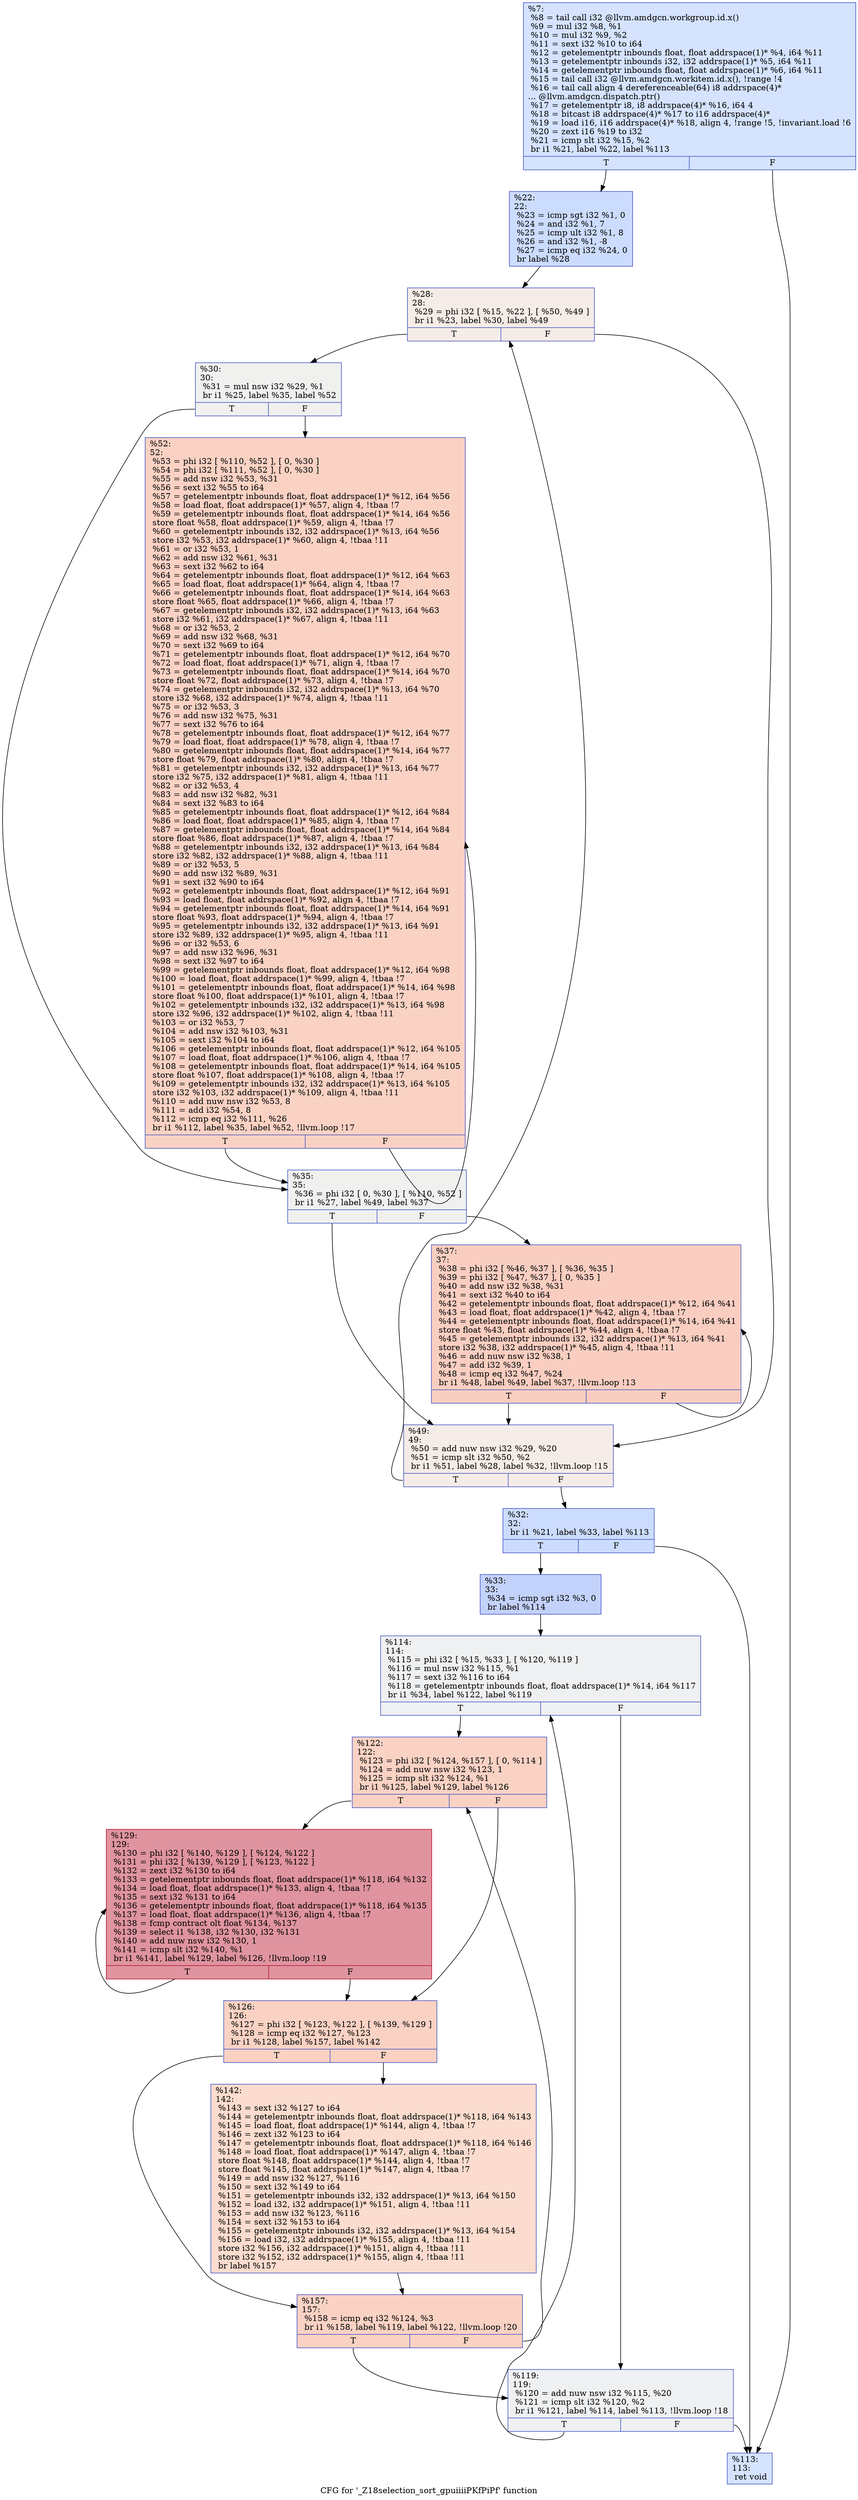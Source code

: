 digraph "CFG for '_Z18selection_sort_gpuiiiiPKfPiPf' function" {
	label="CFG for '_Z18selection_sort_gpuiiiiPKfPiPf' function";

	Node0x5c57300 [shape=record,color="#3d50c3ff", style=filled, fillcolor="#a1c0ff70",label="{%7:\l  %8 = tail call i32 @llvm.amdgcn.workgroup.id.x()\l  %9 = mul i32 %8, %1\l  %10 = mul i32 %9, %2\l  %11 = sext i32 %10 to i64\l  %12 = getelementptr inbounds float, float addrspace(1)* %4, i64 %11\l  %13 = getelementptr inbounds i32, i32 addrspace(1)* %5, i64 %11\l  %14 = getelementptr inbounds float, float addrspace(1)* %6, i64 %11\l  %15 = tail call i32 @llvm.amdgcn.workitem.id.x(), !range !4\l  %16 = tail call align 4 dereferenceable(64) i8 addrspace(4)*\l... @llvm.amdgcn.dispatch.ptr()\l  %17 = getelementptr i8, i8 addrspace(4)* %16, i64 4\l  %18 = bitcast i8 addrspace(4)* %17 to i16 addrspace(4)*\l  %19 = load i16, i16 addrspace(4)* %18, align 4, !range !5, !invariant.load !6\l  %20 = zext i16 %19 to i32\l  %21 = icmp slt i32 %15, %2\l  br i1 %21, label %22, label %113\l|{<s0>T|<s1>F}}"];
	Node0x5c57300:s0 -> Node0x5c594e0;
	Node0x5c57300:s1 -> Node0x5c59570;
	Node0x5c594e0 [shape=record,color="#3d50c3ff", style=filled, fillcolor="#8caffe70",label="{%22:\l22:                                               \l  %23 = icmp sgt i32 %1, 0\l  %24 = and i32 %1, 7\l  %25 = icmp ult i32 %1, 8\l  %26 = and i32 %1, -8\l  %27 = icmp eq i32 %24, 0\l  br label %28\l}"];
	Node0x5c594e0 -> Node0x5c59a10;
	Node0x5c59a10 [shape=record,color="#3d50c3ff", style=filled, fillcolor="#ead5c970",label="{%28:\l28:                                               \l  %29 = phi i32 [ %15, %22 ], [ %50, %49 ]\l  br i1 %23, label %30, label %49\l|{<s0>T|<s1>F}}"];
	Node0x5c59a10:s0 -> Node0x5c59c40;
	Node0x5c59a10:s1 -> Node0x5c59b00;
	Node0x5c59c40 [shape=record,color="#3d50c3ff", style=filled, fillcolor="#dedcdb70",label="{%30:\l30:                                               \l  %31 = mul nsw i32 %29, %1\l  br i1 %25, label %35, label %52\l|{<s0>T|<s1>F}}"];
	Node0x5c59c40:s0 -> Node0x5c59e10;
	Node0x5c59c40:s1 -> Node0x5c59e60;
	Node0x5c59fa0 [shape=record,color="#3d50c3ff", style=filled, fillcolor="#8caffe70",label="{%32:\l32:                                               \l  br i1 %21, label %33, label %113\l|{<s0>T|<s1>F}}"];
	Node0x5c59fa0:s0 -> Node0x5c58890;
	Node0x5c59fa0:s1 -> Node0x5c59570;
	Node0x5c58890 [shape=record,color="#3d50c3ff", style=filled, fillcolor="#779af770",label="{%33:\l33:                                               \l  %34 = icmp sgt i32 %3, 0\l  br label %114\l}"];
	Node0x5c58890 -> Node0x5c5a2d0;
	Node0x5c59e10 [shape=record,color="#3d50c3ff", style=filled, fillcolor="#dedcdb70",label="{%35:\l35:                                               \l  %36 = phi i32 [ 0, %30 ], [ %110, %52 ]\l  br i1 %27, label %49, label %37\l|{<s0>T|<s1>F}}"];
	Node0x5c59e10:s0 -> Node0x5c59b00;
	Node0x5c59e10:s1 -> Node0x5c5a470;
	Node0x5c5a470 [shape=record,color="#3d50c3ff", style=filled, fillcolor="#f2907270",label="{%37:\l37:                                               \l  %38 = phi i32 [ %46, %37 ], [ %36, %35 ]\l  %39 = phi i32 [ %47, %37 ], [ 0, %35 ]\l  %40 = add nsw i32 %38, %31\l  %41 = sext i32 %40 to i64\l  %42 = getelementptr inbounds float, float addrspace(1)* %12, i64 %41\l  %43 = load float, float addrspace(1)* %42, align 4, !tbaa !7\l  %44 = getelementptr inbounds float, float addrspace(1)* %14, i64 %41\l  store float %43, float addrspace(1)* %44, align 4, !tbaa !7\l  %45 = getelementptr inbounds i32, i32 addrspace(1)* %13, i64 %41\l  store i32 %38, i32 addrspace(1)* %45, align 4, !tbaa !11\l  %46 = add nuw nsw i32 %38, 1\l  %47 = add i32 %39, 1\l  %48 = icmp eq i32 %47, %24\l  br i1 %48, label %49, label %37, !llvm.loop !13\l|{<s0>T|<s1>F}}"];
	Node0x5c5a470:s0 -> Node0x5c59b00;
	Node0x5c5a470:s1 -> Node0x5c5a470;
	Node0x5c59b00 [shape=record,color="#3d50c3ff", style=filled, fillcolor="#ead5c970",label="{%49:\l49:                                               \l  %50 = add nuw nsw i32 %29, %20\l  %51 = icmp slt i32 %50, %2\l  br i1 %51, label %28, label %32, !llvm.loop !15\l|{<s0>T|<s1>F}}"];
	Node0x5c59b00:s0 -> Node0x5c59a10;
	Node0x5c59b00:s1 -> Node0x5c59fa0;
	Node0x5c59e60 [shape=record,color="#3d50c3ff", style=filled, fillcolor="#f4987a70",label="{%52:\l52:                                               \l  %53 = phi i32 [ %110, %52 ], [ 0, %30 ]\l  %54 = phi i32 [ %111, %52 ], [ 0, %30 ]\l  %55 = add nsw i32 %53, %31\l  %56 = sext i32 %55 to i64\l  %57 = getelementptr inbounds float, float addrspace(1)* %12, i64 %56\l  %58 = load float, float addrspace(1)* %57, align 4, !tbaa !7\l  %59 = getelementptr inbounds float, float addrspace(1)* %14, i64 %56\l  store float %58, float addrspace(1)* %59, align 4, !tbaa !7\l  %60 = getelementptr inbounds i32, i32 addrspace(1)* %13, i64 %56\l  store i32 %53, i32 addrspace(1)* %60, align 4, !tbaa !11\l  %61 = or i32 %53, 1\l  %62 = add nsw i32 %61, %31\l  %63 = sext i32 %62 to i64\l  %64 = getelementptr inbounds float, float addrspace(1)* %12, i64 %63\l  %65 = load float, float addrspace(1)* %64, align 4, !tbaa !7\l  %66 = getelementptr inbounds float, float addrspace(1)* %14, i64 %63\l  store float %65, float addrspace(1)* %66, align 4, !tbaa !7\l  %67 = getelementptr inbounds i32, i32 addrspace(1)* %13, i64 %63\l  store i32 %61, i32 addrspace(1)* %67, align 4, !tbaa !11\l  %68 = or i32 %53, 2\l  %69 = add nsw i32 %68, %31\l  %70 = sext i32 %69 to i64\l  %71 = getelementptr inbounds float, float addrspace(1)* %12, i64 %70\l  %72 = load float, float addrspace(1)* %71, align 4, !tbaa !7\l  %73 = getelementptr inbounds float, float addrspace(1)* %14, i64 %70\l  store float %72, float addrspace(1)* %73, align 4, !tbaa !7\l  %74 = getelementptr inbounds i32, i32 addrspace(1)* %13, i64 %70\l  store i32 %68, i32 addrspace(1)* %74, align 4, !tbaa !11\l  %75 = or i32 %53, 3\l  %76 = add nsw i32 %75, %31\l  %77 = sext i32 %76 to i64\l  %78 = getelementptr inbounds float, float addrspace(1)* %12, i64 %77\l  %79 = load float, float addrspace(1)* %78, align 4, !tbaa !7\l  %80 = getelementptr inbounds float, float addrspace(1)* %14, i64 %77\l  store float %79, float addrspace(1)* %80, align 4, !tbaa !7\l  %81 = getelementptr inbounds i32, i32 addrspace(1)* %13, i64 %77\l  store i32 %75, i32 addrspace(1)* %81, align 4, !tbaa !11\l  %82 = or i32 %53, 4\l  %83 = add nsw i32 %82, %31\l  %84 = sext i32 %83 to i64\l  %85 = getelementptr inbounds float, float addrspace(1)* %12, i64 %84\l  %86 = load float, float addrspace(1)* %85, align 4, !tbaa !7\l  %87 = getelementptr inbounds float, float addrspace(1)* %14, i64 %84\l  store float %86, float addrspace(1)* %87, align 4, !tbaa !7\l  %88 = getelementptr inbounds i32, i32 addrspace(1)* %13, i64 %84\l  store i32 %82, i32 addrspace(1)* %88, align 4, !tbaa !11\l  %89 = or i32 %53, 5\l  %90 = add nsw i32 %89, %31\l  %91 = sext i32 %90 to i64\l  %92 = getelementptr inbounds float, float addrspace(1)* %12, i64 %91\l  %93 = load float, float addrspace(1)* %92, align 4, !tbaa !7\l  %94 = getelementptr inbounds float, float addrspace(1)* %14, i64 %91\l  store float %93, float addrspace(1)* %94, align 4, !tbaa !7\l  %95 = getelementptr inbounds i32, i32 addrspace(1)* %13, i64 %91\l  store i32 %89, i32 addrspace(1)* %95, align 4, !tbaa !11\l  %96 = or i32 %53, 6\l  %97 = add nsw i32 %96, %31\l  %98 = sext i32 %97 to i64\l  %99 = getelementptr inbounds float, float addrspace(1)* %12, i64 %98\l  %100 = load float, float addrspace(1)* %99, align 4, !tbaa !7\l  %101 = getelementptr inbounds float, float addrspace(1)* %14, i64 %98\l  store float %100, float addrspace(1)* %101, align 4, !tbaa !7\l  %102 = getelementptr inbounds i32, i32 addrspace(1)* %13, i64 %98\l  store i32 %96, i32 addrspace(1)* %102, align 4, !tbaa !11\l  %103 = or i32 %53, 7\l  %104 = add nsw i32 %103, %31\l  %105 = sext i32 %104 to i64\l  %106 = getelementptr inbounds float, float addrspace(1)* %12, i64 %105\l  %107 = load float, float addrspace(1)* %106, align 4, !tbaa !7\l  %108 = getelementptr inbounds float, float addrspace(1)* %14, i64 %105\l  store float %107, float addrspace(1)* %108, align 4, !tbaa !7\l  %109 = getelementptr inbounds i32, i32 addrspace(1)* %13, i64 %105\l  store i32 %103, i32 addrspace(1)* %109, align 4, !tbaa !11\l  %110 = add nuw nsw i32 %53, 8\l  %111 = add i32 %54, 8\l  %112 = icmp eq i32 %111, %26\l  br i1 %112, label %35, label %52, !llvm.loop !17\l|{<s0>T|<s1>F}}"];
	Node0x5c59e60:s0 -> Node0x5c59e10;
	Node0x5c59e60:s1 -> Node0x5c59e60;
	Node0x5c59570 [shape=record,color="#3d50c3ff", style=filled, fillcolor="#a1c0ff70",label="{%113:\l113:                                              \l  ret void\l}"];
	Node0x5c5a2d0 [shape=record,color="#3d50c3ff", style=filled, fillcolor="#d9dce170",label="{%114:\l114:                                              \l  %115 = phi i32 [ %15, %33 ], [ %120, %119 ]\l  %116 = mul nsw i32 %115, %1\l  %117 = sext i32 %116 to i64\l  %118 = getelementptr inbounds float, float addrspace(1)* %14, i64 %117\l  br i1 %34, label %122, label %119\l|{<s0>T|<s1>F}}"];
	Node0x5c5a2d0:s0 -> Node0x5c5f240;
	Node0x5c5a2d0:s1 -> Node0x5c5efa0;
	Node0x5c5efa0 [shape=record,color="#3d50c3ff", style=filled, fillcolor="#d9dce170",label="{%119:\l119:                                              \l  %120 = add nuw nsw i32 %115, %20\l  %121 = icmp slt i32 %120, %2\l  br i1 %121, label %114, label %113, !llvm.loop !18\l|{<s0>T|<s1>F}}"];
	Node0x5c5efa0:s0 -> Node0x5c5a2d0;
	Node0x5c5efa0:s1 -> Node0x5c59570;
	Node0x5c5f240 [shape=record,color="#3d50c3ff", style=filled, fillcolor="#f4987a70",label="{%122:\l122:                                              \l  %123 = phi i32 [ %124, %157 ], [ 0, %114 ]\l  %124 = add nuw nsw i32 %123, 1\l  %125 = icmp slt i32 %124, %1\l  br i1 %125, label %129, label %126\l|{<s0>T|<s1>F}}"];
	Node0x5c5f240:s0 -> Node0x5c5f870;
	Node0x5c5f240:s1 -> Node0x5c5f8c0;
	Node0x5c5f8c0 [shape=record,color="#3d50c3ff", style=filled, fillcolor="#f4987a70",label="{%126:\l126:                                              \l  %127 = phi i32 [ %123, %122 ], [ %139, %129 ]\l  %128 = icmp eq i32 %127, %123\l  br i1 %128, label %157, label %142\l|{<s0>T|<s1>F}}"];
	Node0x5c5f8c0:s0 -> Node0x5c5f610;
	Node0x5c5f8c0:s1 -> Node0x5c5c8a0;
	Node0x5c5f870 [shape=record,color="#b70d28ff", style=filled, fillcolor="#b70d2870",label="{%129:\l129:                                              \l  %130 = phi i32 [ %140, %129 ], [ %124, %122 ]\l  %131 = phi i32 [ %139, %129 ], [ %123, %122 ]\l  %132 = zext i32 %130 to i64\l  %133 = getelementptr inbounds float, float addrspace(1)* %118, i64 %132\l  %134 = load float, float addrspace(1)* %133, align 4, !tbaa !7\l  %135 = sext i32 %131 to i64\l  %136 = getelementptr inbounds float, float addrspace(1)* %118, i64 %135\l  %137 = load float, float addrspace(1)* %136, align 4, !tbaa !7\l  %138 = fcmp contract olt float %134, %137\l  %139 = select i1 %138, i32 %130, i32 %131\l  %140 = add nuw nsw i32 %130, 1\l  %141 = icmp slt i32 %140, %1\l  br i1 %141, label %129, label %126, !llvm.loop !19\l|{<s0>T|<s1>F}}"];
	Node0x5c5f870:s0 -> Node0x5c5f870;
	Node0x5c5f870:s1 -> Node0x5c5f8c0;
	Node0x5c5c8a0 [shape=record,color="#3d50c3ff", style=filled, fillcolor="#f7af9170",label="{%142:\l142:                                              \l  %143 = sext i32 %127 to i64\l  %144 = getelementptr inbounds float, float addrspace(1)* %118, i64 %143\l  %145 = load float, float addrspace(1)* %144, align 4, !tbaa !7\l  %146 = zext i32 %123 to i64\l  %147 = getelementptr inbounds float, float addrspace(1)* %118, i64 %146\l  %148 = load float, float addrspace(1)* %147, align 4, !tbaa !7\l  store float %148, float addrspace(1)* %144, align 4, !tbaa !7\l  store float %145, float addrspace(1)* %147, align 4, !tbaa !7\l  %149 = add nsw i32 %127, %116\l  %150 = sext i32 %149 to i64\l  %151 = getelementptr inbounds i32, i32 addrspace(1)* %13, i64 %150\l  %152 = load i32, i32 addrspace(1)* %151, align 4, !tbaa !11\l  %153 = add nsw i32 %123, %116\l  %154 = sext i32 %153 to i64\l  %155 = getelementptr inbounds i32, i32 addrspace(1)* %13, i64 %154\l  %156 = load i32, i32 addrspace(1)* %155, align 4, !tbaa !11\l  store i32 %156, i32 addrspace(1)* %151, align 4, !tbaa !11\l  store i32 %152, i32 addrspace(1)* %155, align 4, !tbaa !11\l  br label %157\l}"];
	Node0x5c5c8a0 -> Node0x5c5f610;
	Node0x5c5f610 [shape=record,color="#3d50c3ff", style=filled, fillcolor="#f4987a70",label="{%157:\l157:                                              \l  %158 = icmp eq i32 %124, %3\l  br i1 %158, label %119, label %122, !llvm.loop !20\l|{<s0>T|<s1>F}}"];
	Node0x5c5f610:s0 -> Node0x5c5efa0;
	Node0x5c5f610:s1 -> Node0x5c5f240;
}
